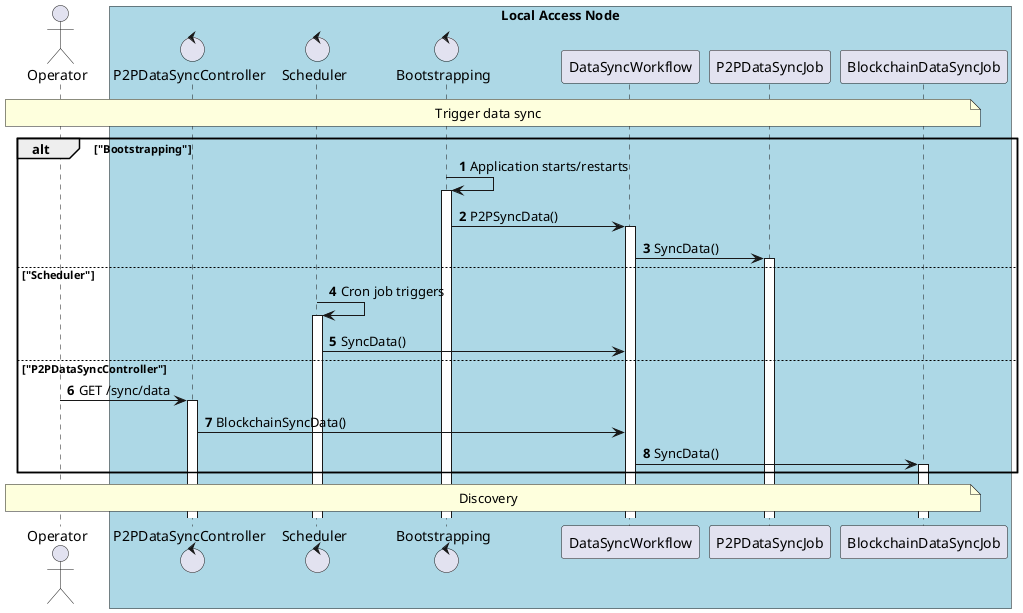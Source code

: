 @startuml
'https://plantuml.com/sequence-diagram

autonumber
skinparam BoxPadding 10

' -------------------- Headers -------------------- '

actor "Operator" as operator

box "Local Access Node" #LightBlue
    control "P2PDataSyncController" as p2p_data_sync_controller_workflow
    control "Scheduler" as scheduler
    control "Bootstrapping" as bootstrapping
    participant "DataSyncWorkflow" as data_sync_workflow
    participant "P2PDataSyncJob" as p2p_data_sync_job
    participant "BlockchainDataSyncJob" as blockchain_data_sync_job
end box

' -------------------- Diagram -------------------- '

note over operator, blockchain_data_sync_job
    Trigger data sync
end note

alt "Bootstrapping"
    bootstrapping -> bootstrapping++: Application starts/restarts
    bootstrapping -> data_sync_workflow++: P2PSyncData()
    data_sync_workflow -> p2p_data_sync_job++: SyncData()
else "Scheduler"
    scheduler -> scheduler++: Cron job triggers
    scheduler -> data_sync_workflow: SyncData()
else "P2PDataSyncController"
    operator -> p2p_data_sync_controller_workflow++: GET /sync/data
    p2p_data_sync_controller_workflow -> data_sync_workflow: BlockchainSyncData()
    data_sync_workflow -> blockchain_data_sync_job++: SyncData()
end

note over operator, blockchain_data_sync_job
    Discovery
end note

@enduml
